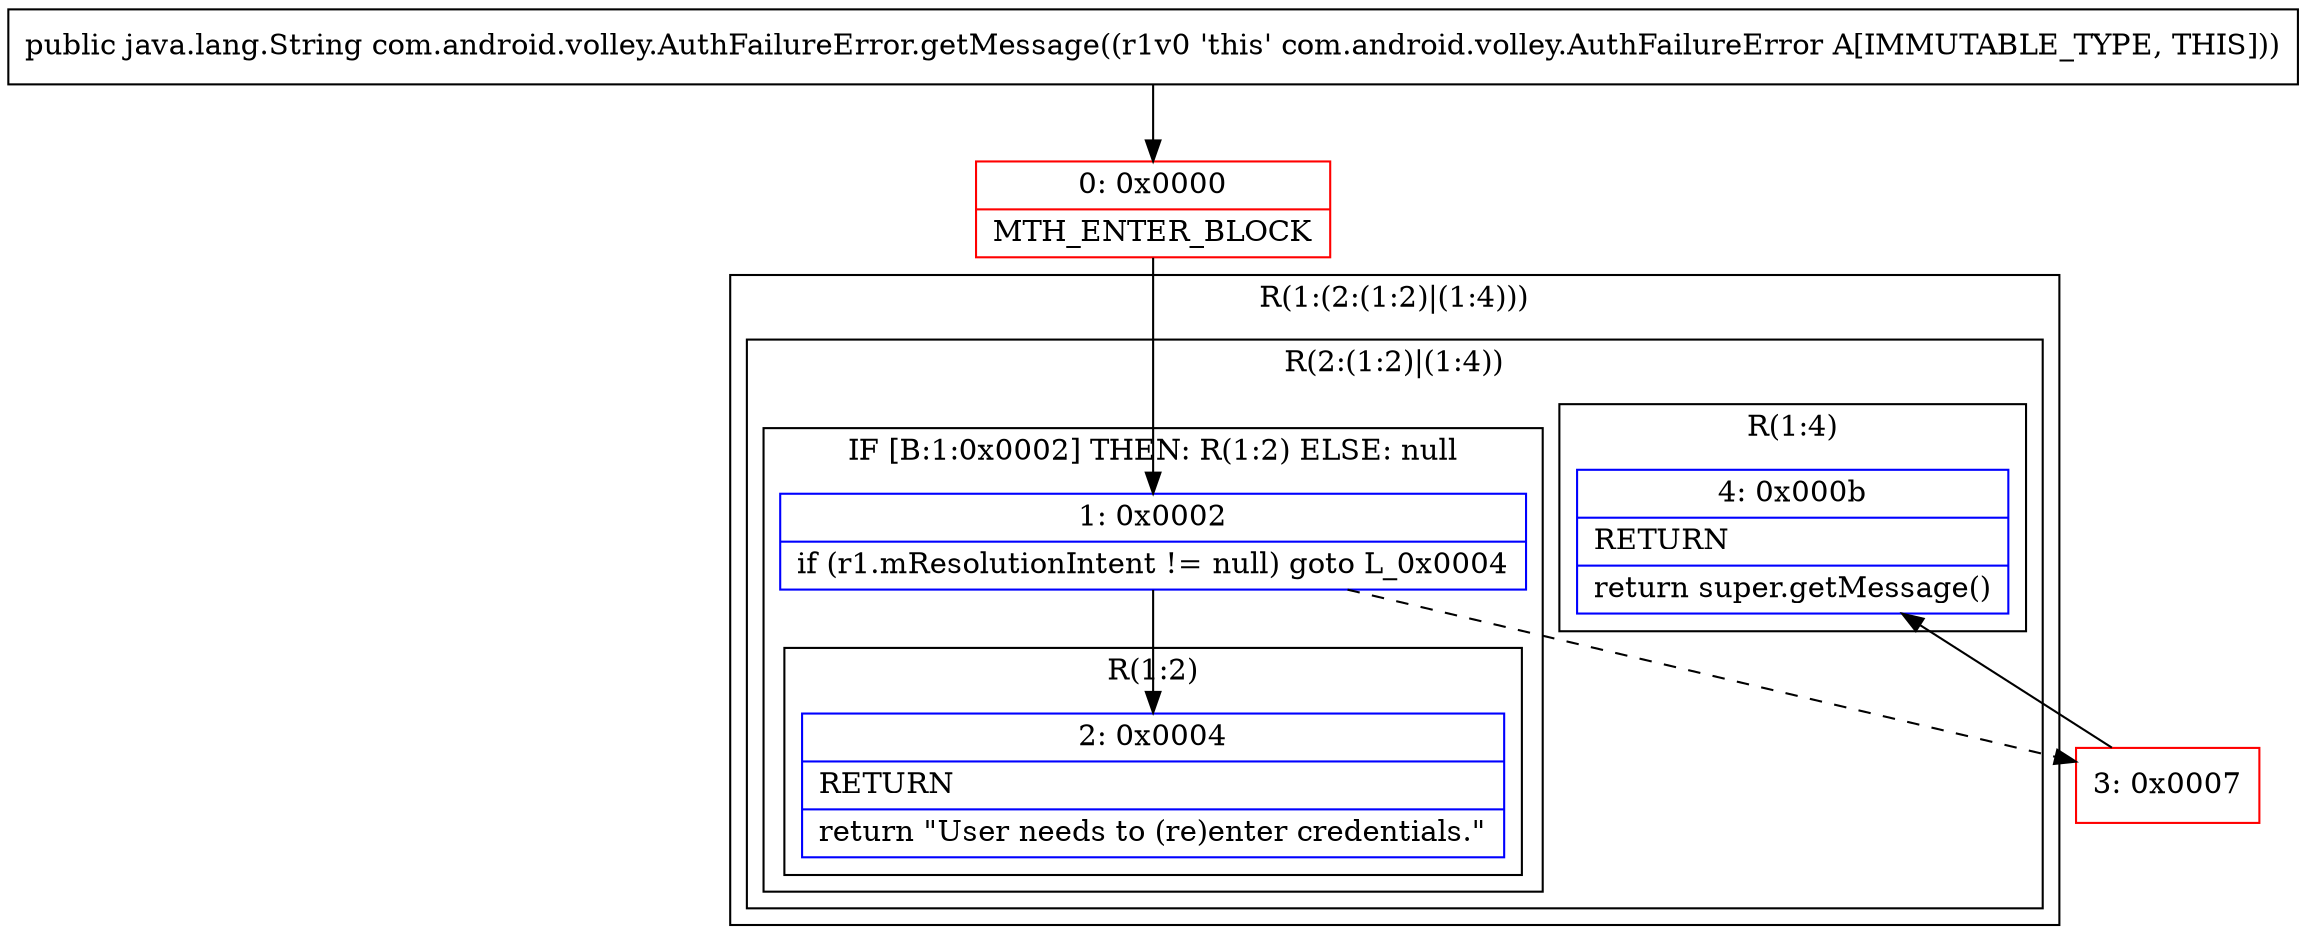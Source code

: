 digraph "CFG forcom.android.volley.AuthFailureError.getMessage()Ljava\/lang\/String;" {
subgraph cluster_Region_641630401 {
label = "R(1:(2:(1:2)|(1:4)))";
node [shape=record,color=blue];
subgraph cluster_Region_1513801446 {
label = "R(2:(1:2)|(1:4))";
node [shape=record,color=blue];
subgraph cluster_IfRegion_565184694 {
label = "IF [B:1:0x0002] THEN: R(1:2) ELSE: null";
node [shape=record,color=blue];
Node_1 [shape=record,label="{1\:\ 0x0002|if (r1.mResolutionIntent != null) goto L_0x0004\l}"];
subgraph cluster_Region_1287162913 {
label = "R(1:2)";
node [shape=record,color=blue];
Node_2 [shape=record,label="{2\:\ 0x0004|RETURN\l|return \"User needs to (re)enter credentials.\"\l}"];
}
}
subgraph cluster_Region_508704255 {
label = "R(1:4)";
node [shape=record,color=blue];
Node_4 [shape=record,label="{4\:\ 0x000b|RETURN\l|return super.getMessage()\l}"];
}
}
}
Node_0 [shape=record,color=red,label="{0\:\ 0x0000|MTH_ENTER_BLOCK\l}"];
Node_3 [shape=record,color=red,label="{3\:\ 0x0007}"];
MethodNode[shape=record,label="{public java.lang.String com.android.volley.AuthFailureError.getMessage((r1v0 'this' com.android.volley.AuthFailureError A[IMMUTABLE_TYPE, THIS])) }"];
MethodNode -> Node_0;
Node_1 -> Node_2;
Node_1 -> Node_3[style=dashed];
Node_0 -> Node_1;
Node_3 -> Node_4;
}

